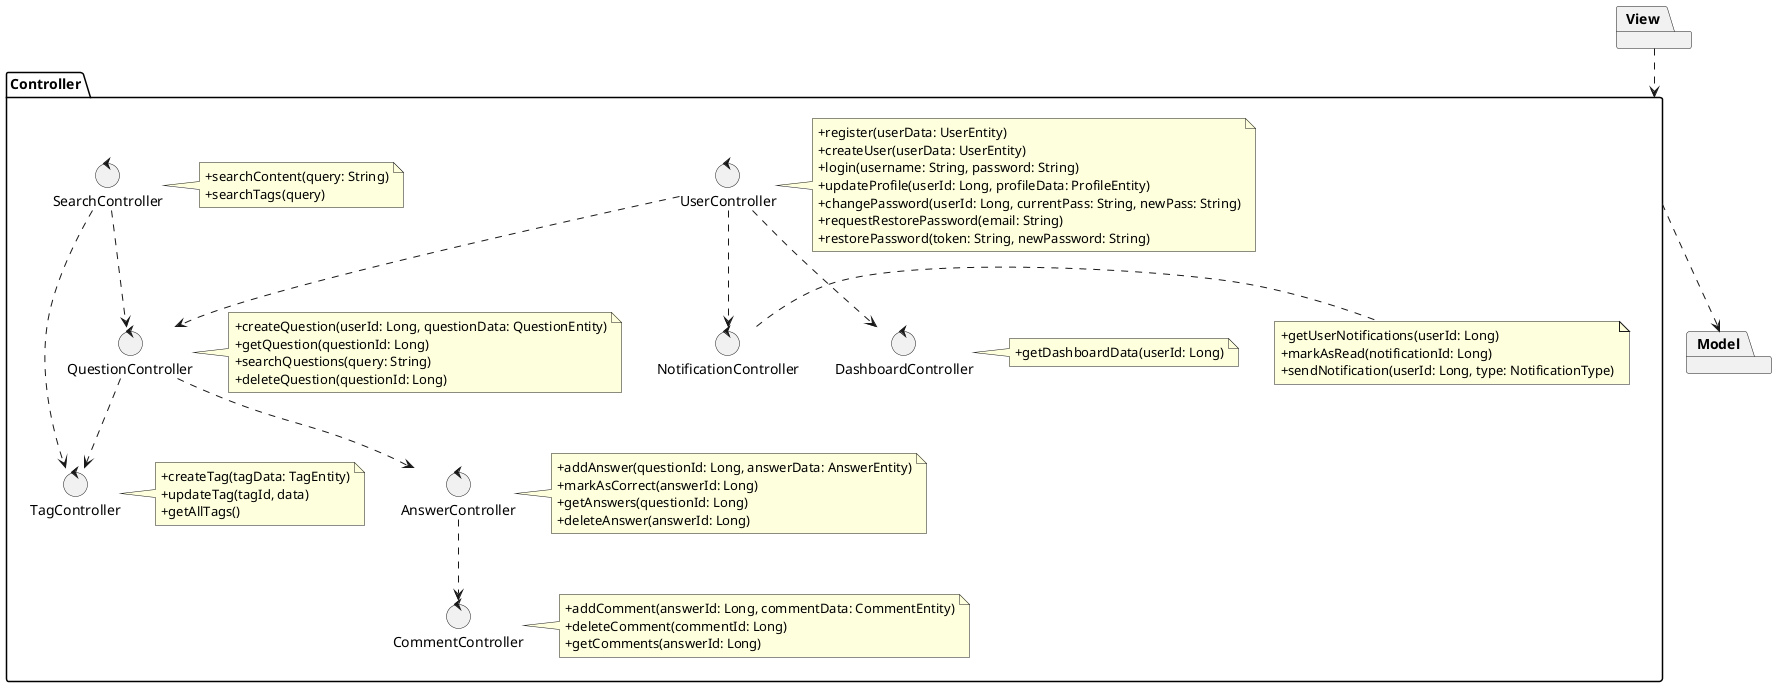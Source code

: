 @startuml

package Model {
}

package View {
}

View ..> Controller
Controller ..> Model

package Controller {
    control UserController
    note right of UserController
        +register(userData: UserEntity)
        +createUser(userData: UserEntity)
        +login(username: String, password: String)
        +updateProfile(userId: Long, profileData: ProfileEntity)
        +changePassword(userId: Long, currentPass: String, newPass: String)
        +requestRestorePassword(email: String)
        +restorePassword(token: String, newPassword: String)
    end note

    control QuestionController
    note right of QuestionController
        +createQuestion(userId: Long, questionData: QuestionEntity)
        +getQuestion(questionId: Long)
        +searchQuestions(query: String)
        +deleteQuestion(questionId: Long)
    end note

    control AnswerController
    note right of AnswerController
        +addAnswer(questionId: Long, answerData: AnswerEntity)
        +markAsCorrect(answerId: Long)
        +getAnswers(questionId: Long)
        +deleteAnswer(answerId: Long)
    end note

    control CommentController
    note right of CommentController
        +addComment(answerId: Long, commentData: CommentEntity)
        +deleteComment(commentId: Long)
        +getComments(answerId: Long)
    end note

    control NotificationController
    note right of NotificationController
        +getUserNotifications(userId: Long)
        +markAsRead(notificationId: Long)
        +sendNotification(userId: Long, type: NotificationType)
    end note

    control TagController
    note right of TagController
        +createTag(tagData: TagEntity)
        +updateTag(tagId, data)
        +getAllTags()
    end note

    control DashboardController
    note right of DashboardController
        +getDashboardData(userId: Long)
    end note

    control SearchController
    note right of SearchController
        +searchContent(query: String)
        +searchTags(query)
    end note


    UserController ..> QuestionController
    QuestionController ..> AnswerController
    AnswerController ..> CommentController
    UserController ..> NotificationController
    QuestionController ..> TagController
    UserController ..> DashboardController
    SearchController ..> QuestionController
    SearchController ..> TagController
}


@enduml